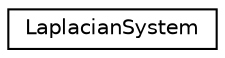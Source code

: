 digraph G
{
  edge [fontname="Helvetica",fontsize="10",labelfontname="Helvetica",labelfontsize="10"];
  node [fontname="Helvetica",fontsize="10",shape=record];
  rankdir=LR;
  Node1 [label="LaplacianSystem",height=0.2,width=0.4,color="black", fillcolor="white", style="filled",URL="$d1/d52/structLaplacianSystem.html"];
}
